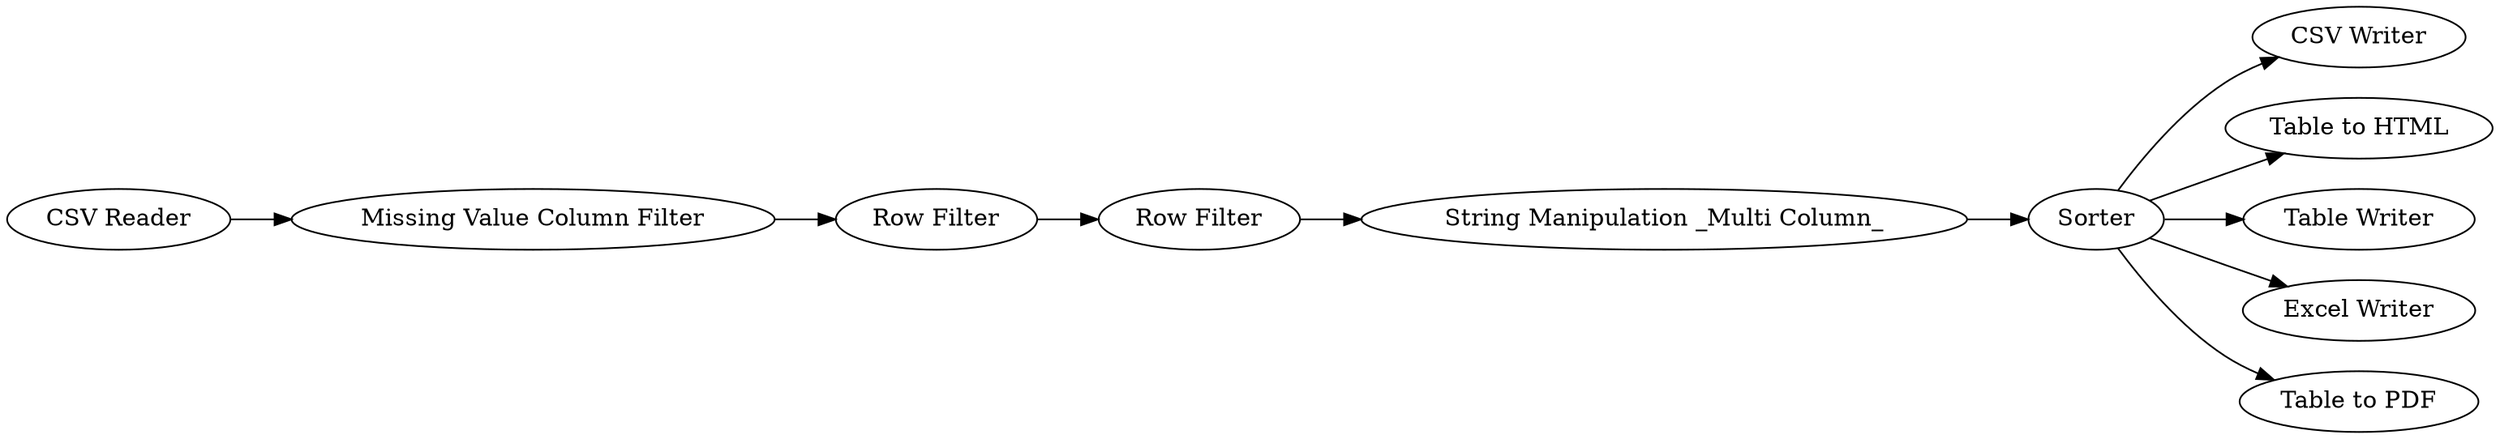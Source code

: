 digraph {
	1 -> 4
	4 -> 5
	6 -> 11
	3 -> 6
	6 -> 12
	13 -> 3
	5 -> 13
	6 -> 10
	6 -> 7
	6 -> 8
	5 [label="Row Filter"]
	13 [label="Row Filter"]
	1 [label="CSV Reader"]
	7 [label="Excel Writer"]
	11 [label="CSV Writer"]
	4 [label="Missing Value Column Filter"]
	10 [label="Table Writer"]
	6 [label=Sorter]
	8 [label="Table to PDF"]
	3 [label="String Manipulation _Multi Column_"]
	12 [label="Table to HTML"]
	rankdir=LR
}
